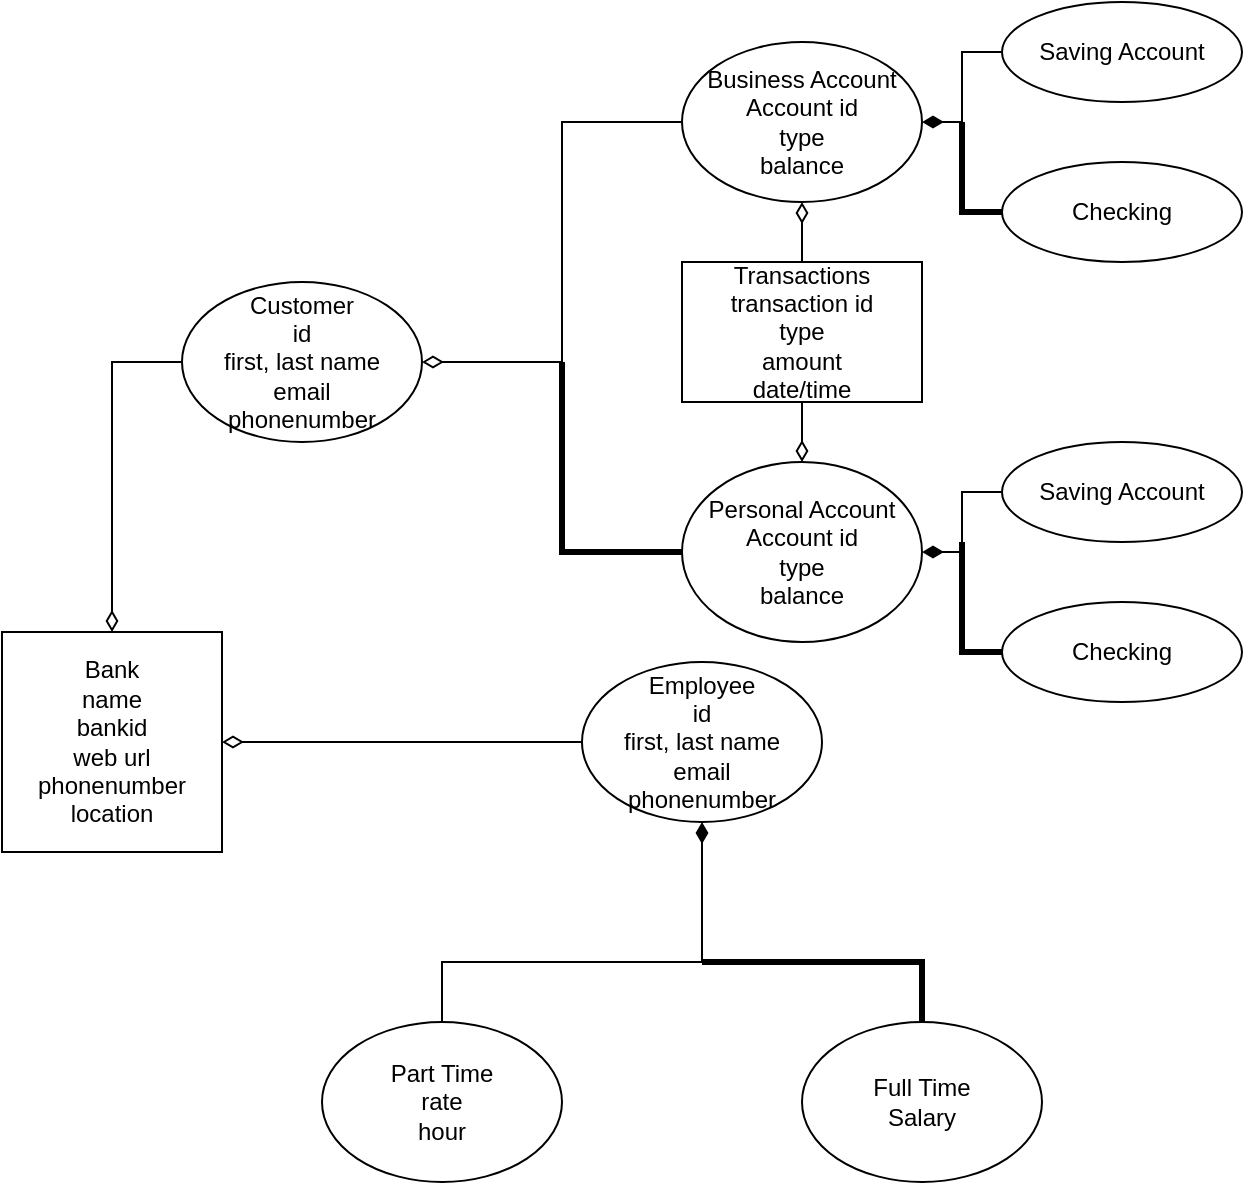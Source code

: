 <mxfile version="21.6.6" type="device">
  <diagram name="Page-1" id="jl1Zf9UWhDI_bTotC0tc">
    <mxGraphModel dx="1150" dy="499" grid="1" gridSize="10" guides="1" tooltips="1" connect="1" arrows="1" fold="1" page="1" pageScale="1" pageWidth="850" pageHeight="1100" math="0" shadow="0">
      <root>
        <mxCell id="0" />
        <mxCell id="1" parent="0" />
        <mxCell id="xC81MT41t4YI-uZw1Y0j-1" value="Bank&lt;br&gt;name&lt;br&gt;bankid&lt;br&gt;web url&lt;br&gt;phonenumber&lt;br&gt;location" style="whiteSpace=wrap;html=1;aspect=fixed;" parent="1" vertex="1">
          <mxGeometry x="120" y="315" width="110" height="110" as="geometry" />
        </mxCell>
        <mxCell id="xC81MT41t4YI-uZw1Y0j-2" value="Employee&lt;br&gt;id&lt;br&gt;first, last name&lt;br&gt;email&lt;br&gt;phonenumber" style="ellipse;whiteSpace=wrap;html=1;" parent="1" vertex="1">
          <mxGeometry x="410" y="330" width="120" height="80" as="geometry" />
        </mxCell>
        <mxCell id="xC81MT41t4YI-uZw1Y0j-13" value="Part Time&lt;br&gt;rate&lt;br&gt;hour" style="ellipse;whiteSpace=wrap;html=1;" parent="1" vertex="1">
          <mxGeometry x="280" y="510" width="120" height="80" as="geometry" />
        </mxCell>
        <mxCell id="xC81MT41t4YI-uZw1Y0j-15" value="Full Time&lt;br&gt;Salary" style="ellipse;whiteSpace=wrap;html=1;" parent="1" vertex="1">
          <mxGeometry x="520" y="510" width="120" height="80" as="geometry" />
        </mxCell>
        <mxCell id="xC81MT41t4YI-uZw1Y0j-17" value="Customer&lt;br&gt;id&lt;br&gt;first, last name&lt;br&gt;email&lt;br&gt;phonenumber" style="ellipse;whiteSpace=wrap;html=1;" parent="1" vertex="1">
          <mxGeometry x="210" y="140" width="120" height="80" as="geometry" />
        </mxCell>
        <mxCell id="xC81MT41t4YI-uZw1Y0j-19" value="Personal Account&lt;br&gt;Account id&lt;br style=&quot;border-color: var(--border-color);&quot;&gt;type&lt;br style=&quot;border-color: var(--border-color);&quot;&gt;balance" style="ellipse;whiteSpace=wrap;html=1;" parent="1" vertex="1">
          <mxGeometry x="460" y="230" width="120" height="90" as="geometry" />
        </mxCell>
        <mxCell id="xC81MT41t4YI-uZw1Y0j-20" value="Business Account&lt;br&gt;Account id&lt;br&gt;type&lt;br&gt;balance" style="ellipse;whiteSpace=wrap;html=1;" parent="1" vertex="1">
          <mxGeometry x="460" y="20" width="120" height="80" as="geometry" />
        </mxCell>
        <mxCell id="xC81MT41t4YI-uZw1Y0j-23" value="Saving Account" style="ellipse;whiteSpace=wrap;html=1;" parent="1" vertex="1">
          <mxGeometry x="620" width="120" height="50" as="geometry" />
        </mxCell>
        <mxCell id="xC81MT41t4YI-uZw1Y0j-28" value="Checking" style="ellipse;whiteSpace=wrap;html=1;" parent="1" vertex="1">
          <mxGeometry x="620" y="80" width="120" height="50" as="geometry" />
        </mxCell>
        <mxCell id="xC81MT41t4YI-uZw1Y0j-29" style="edgeStyle=orthogonalEdgeStyle;rounded=0;orthogonalLoop=1;jettySize=auto;html=1;exitX=0.5;exitY=1;exitDx=0;exitDy=0;" parent="1" source="xC81MT41t4YI-uZw1Y0j-23" target="xC81MT41t4YI-uZw1Y0j-23" edge="1">
          <mxGeometry relative="1" as="geometry" />
        </mxCell>
        <mxCell id="xC81MT41t4YI-uZw1Y0j-33" value="Saving Account" style="ellipse;whiteSpace=wrap;html=1;" parent="1" vertex="1">
          <mxGeometry x="620" y="220" width="120" height="50" as="geometry" />
        </mxCell>
        <mxCell id="xC81MT41t4YI-uZw1Y0j-37" value="Checking" style="ellipse;whiteSpace=wrap;html=1;" parent="1" vertex="1">
          <mxGeometry x="620" y="300" width="120" height="50" as="geometry" />
        </mxCell>
        <mxCell id="xC81MT41t4YI-uZw1Y0j-43" value="Transactions&lt;br&gt;transaction id&lt;br&gt;type&lt;br&gt;amount&lt;br&gt;date/time" style="whiteSpace=wrap;html=1;" parent="1" vertex="1">
          <mxGeometry x="460" y="130" width="120" height="70" as="geometry" />
        </mxCell>
        <mxCell id="_AO3a3Tt-OD15XC3Biih-11" value="" style="endArrow=none;startArrow=diamondThin;endFill=0;startFill=0;html=1;verticalAlign=bottom;labelBackgroundColor=none;strokeWidth=1;startSize=8;endSize=8;rounded=0;exitX=1;exitY=0.5;exitDx=0;exitDy=0;entryX=0;entryY=0.5;entryDx=0;entryDy=0;" edge="1" parent="1" source="xC81MT41t4YI-uZw1Y0j-1" target="xC81MT41t4YI-uZw1Y0j-2">
          <mxGeometry width="160" relative="1" as="geometry">
            <mxPoint x="250" y="369.5" as="sourcePoint" />
            <mxPoint x="410" y="369.5" as="targetPoint" />
          </mxGeometry>
        </mxCell>
        <mxCell id="_AO3a3Tt-OD15XC3Biih-12" value="" style="endArrow=none;startArrow=diamondThin;endFill=0;startFill=0;html=1;verticalAlign=bottom;labelBackgroundColor=none;strokeWidth=1;startSize=8;endSize=8;rounded=0;entryX=0;entryY=0.5;entryDx=0;entryDy=0;exitX=0.5;exitY=0;exitDx=0;exitDy=0;" edge="1" parent="1" source="xC81MT41t4YI-uZw1Y0j-1" target="xC81MT41t4YI-uZw1Y0j-17">
          <mxGeometry width="160" relative="1" as="geometry">
            <mxPoint x="20" y="190" as="sourcePoint" />
            <mxPoint x="180" y="190" as="targetPoint" />
            <Array as="points">
              <mxPoint x="175" y="180" />
            </Array>
          </mxGeometry>
        </mxCell>
        <mxCell id="_AO3a3Tt-OD15XC3Biih-13" value="" style="endArrow=none;startArrow=diamondThin;endFill=0;startFill=1;html=1;verticalAlign=bottom;labelBackgroundColor=none;strokeWidth=1;startSize=8;endSize=8;rounded=0;entryX=0.5;entryY=0;entryDx=0;entryDy=0;exitX=0.5;exitY=1;exitDx=0;exitDy=0;" edge="1" parent="1" source="xC81MT41t4YI-uZw1Y0j-2" target="xC81MT41t4YI-uZw1Y0j-13">
          <mxGeometry width="160" relative="1" as="geometry">
            <mxPoint x="340" y="420" as="sourcePoint" />
            <mxPoint x="500" y="420" as="targetPoint" />
            <Array as="points">
              <mxPoint x="470" y="480" />
              <mxPoint x="340" y="480" />
            </Array>
          </mxGeometry>
        </mxCell>
        <mxCell id="_AO3a3Tt-OD15XC3Biih-14" value="" style="endArrow=none;startArrow=none;endFill=0;startFill=0;endSize=8;html=1;verticalAlign=bottom;labelBackgroundColor=none;strokeWidth=3;rounded=0;entryX=0.5;entryY=0;entryDx=0;entryDy=0;" edge="1" parent="1" target="xC81MT41t4YI-uZw1Y0j-15">
          <mxGeometry width="160" relative="1" as="geometry">
            <mxPoint x="470" y="480" as="sourcePoint" />
            <mxPoint x="590" y="490" as="targetPoint" />
            <Array as="points">
              <mxPoint x="580" y="480" />
            </Array>
          </mxGeometry>
        </mxCell>
        <mxCell id="_AO3a3Tt-OD15XC3Biih-15" value="" style="endArrow=none;startArrow=diamondThin;endFill=0;startFill=0;html=1;verticalAlign=bottom;labelBackgroundColor=none;strokeWidth=1;startSize=8;endSize=8;rounded=0;entryX=0;entryY=0.5;entryDx=0;entryDy=0;exitX=1;exitY=0.5;exitDx=0;exitDy=0;" edge="1" parent="1" source="xC81MT41t4YI-uZw1Y0j-17" target="xC81MT41t4YI-uZw1Y0j-20">
          <mxGeometry width="160" relative="1" as="geometry">
            <mxPoint x="290" y="100" as="sourcePoint" />
            <mxPoint x="450" y="100" as="targetPoint" />
            <Array as="points">
              <mxPoint x="400" y="180" />
              <mxPoint x="400" y="60" />
            </Array>
          </mxGeometry>
        </mxCell>
        <mxCell id="_AO3a3Tt-OD15XC3Biih-16" value="" style="endArrow=none;startArrow=none;endFill=0;startFill=0;endSize=8;html=1;verticalAlign=bottom;labelBackgroundColor=none;strokeWidth=3;rounded=0;entryX=0;entryY=0.5;entryDx=0;entryDy=0;" edge="1" parent="1" target="xC81MT41t4YI-uZw1Y0j-19">
          <mxGeometry width="160" relative="1" as="geometry">
            <mxPoint x="400" y="180" as="sourcePoint" />
            <mxPoint x="440" y="270" as="targetPoint" />
            <Array as="points">
              <mxPoint x="400" y="275" />
            </Array>
          </mxGeometry>
        </mxCell>
        <mxCell id="_AO3a3Tt-OD15XC3Biih-18" value="" style="endArrow=none;startArrow=diamondThin;endFill=0;startFill=1;html=1;verticalAlign=bottom;labelBackgroundColor=none;strokeWidth=1;startSize=8;endSize=8;rounded=0;entryX=0;entryY=0.5;entryDx=0;entryDy=0;exitX=1;exitY=0.5;exitDx=0;exitDy=0;" edge="1" parent="1" source="xC81MT41t4YI-uZw1Y0j-20" target="xC81MT41t4YI-uZw1Y0j-23">
          <mxGeometry width="160" relative="1" as="geometry">
            <mxPoint x="640" y="160" as="sourcePoint" />
            <mxPoint x="800" y="160" as="targetPoint" />
            <Array as="points">
              <mxPoint x="600" y="60" />
              <mxPoint x="600" y="25" />
            </Array>
          </mxGeometry>
        </mxCell>
        <mxCell id="_AO3a3Tt-OD15XC3Biih-19" value="" style="endArrow=none;startArrow=none;endFill=0;startFill=0;endSize=8;html=1;verticalAlign=bottom;labelBackgroundColor=none;strokeWidth=3;rounded=0;entryX=0;entryY=0.5;entryDx=0;entryDy=0;" edge="1" parent="1" target="xC81MT41t4YI-uZw1Y0j-28">
          <mxGeometry width="160" relative="1" as="geometry">
            <mxPoint x="600" y="60" as="sourcePoint" />
            <mxPoint x="500" y="240" as="targetPoint" />
            <Array as="points">
              <mxPoint x="600" y="105" />
            </Array>
          </mxGeometry>
        </mxCell>
        <mxCell id="_AO3a3Tt-OD15XC3Biih-20" value="" style="endArrow=none;startArrow=diamondThin;endFill=0;startFill=1;html=1;verticalAlign=bottom;labelBackgroundColor=none;strokeWidth=1;startSize=8;endSize=8;rounded=0;exitX=1;exitY=0.5;exitDx=0;exitDy=0;entryX=0;entryY=0.5;entryDx=0;entryDy=0;" edge="1" parent="1" source="xC81MT41t4YI-uZw1Y0j-19" target="xC81MT41t4YI-uZw1Y0j-33">
          <mxGeometry width="160" relative="1" as="geometry">
            <mxPoint x="620" y="179.5" as="sourcePoint" />
            <mxPoint x="780" y="179.5" as="targetPoint" />
            <Array as="points">
              <mxPoint x="600" y="275" />
              <mxPoint x="600" y="245" />
            </Array>
          </mxGeometry>
        </mxCell>
        <mxCell id="_AO3a3Tt-OD15XC3Biih-21" value="" style="endArrow=none;startArrow=none;endFill=0;startFill=0;endSize=8;html=1;verticalAlign=bottom;labelBackgroundColor=none;strokeWidth=3;rounded=0;entryX=0;entryY=0.5;entryDx=0;entryDy=0;" edge="1" parent="1" target="xC81MT41t4YI-uZw1Y0j-37">
          <mxGeometry width="160" relative="1" as="geometry">
            <mxPoint x="600" y="270" as="sourcePoint" />
            <mxPoint x="790" y="400" as="targetPoint" />
            <Array as="points">
              <mxPoint x="600" y="325" />
            </Array>
          </mxGeometry>
        </mxCell>
        <mxCell id="_AO3a3Tt-OD15XC3Biih-22" value="" style="endArrow=none;startArrow=diamondThin;endFill=0;startFill=0;html=1;verticalAlign=bottom;labelBackgroundColor=none;strokeWidth=1;startSize=8;endSize=8;rounded=0;entryX=0.5;entryY=0;entryDx=0;entryDy=0;exitX=0.5;exitY=1;exitDx=0;exitDy=0;" edge="1" parent="1" source="xC81MT41t4YI-uZw1Y0j-20" target="xC81MT41t4YI-uZw1Y0j-43">
          <mxGeometry width="160" relative="1" as="geometry">
            <mxPoint x="340" y="150" as="sourcePoint" />
            <mxPoint x="500" y="150" as="targetPoint" />
          </mxGeometry>
        </mxCell>
        <mxCell id="_AO3a3Tt-OD15XC3Biih-23" value="" style="endArrow=none;startArrow=diamondThin;endFill=0;startFill=0;html=1;verticalAlign=bottom;labelBackgroundColor=none;strokeWidth=1;startSize=8;endSize=8;rounded=0;entryX=0.5;entryY=1;entryDx=0;entryDy=0;exitX=0.5;exitY=0;exitDx=0;exitDy=0;" edge="1" parent="1" source="xC81MT41t4YI-uZw1Y0j-19" target="xC81MT41t4YI-uZw1Y0j-43">
          <mxGeometry width="160" relative="1" as="geometry">
            <mxPoint x="340" y="150" as="sourcePoint" />
            <mxPoint x="500" y="150" as="targetPoint" />
          </mxGeometry>
        </mxCell>
      </root>
    </mxGraphModel>
  </diagram>
</mxfile>
